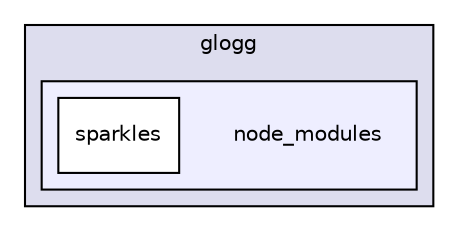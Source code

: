 digraph "gulp-src/node_modules/gulp-html-to-json/node_modules/gulp-util/node_modules/gulplog/node_modules/glogg/node_modules" {
  compound=true
  node [ fontsize="10", fontname="Helvetica"];
  edge [ labelfontsize="10", labelfontname="Helvetica"];
  subgraph clusterdir_e1d5ddb67bad0b0890dbd069fad4c2ed {
    graph [ bgcolor="#ddddee", pencolor="black", label="glogg" fontname="Helvetica", fontsize="10", URL="dir_e1d5ddb67bad0b0890dbd069fad4c2ed.html"]
  subgraph clusterdir_00225c9a78567759dc843a21a977599f {
    graph [ bgcolor="#eeeeff", pencolor="black", label="" URL="dir_00225c9a78567759dc843a21a977599f.html"];
    dir_00225c9a78567759dc843a21a977599f [shape=plaintext label="node_modules"];
    dir_a4a4baec2046183e6f40807a6f8c39fd [shape=box label="sparkles" color="black" fillcolor="white" style="filled" URL="dir_a4a4baec2046183e6f40807a6f8c39fd.html"];
  }
  }
}
